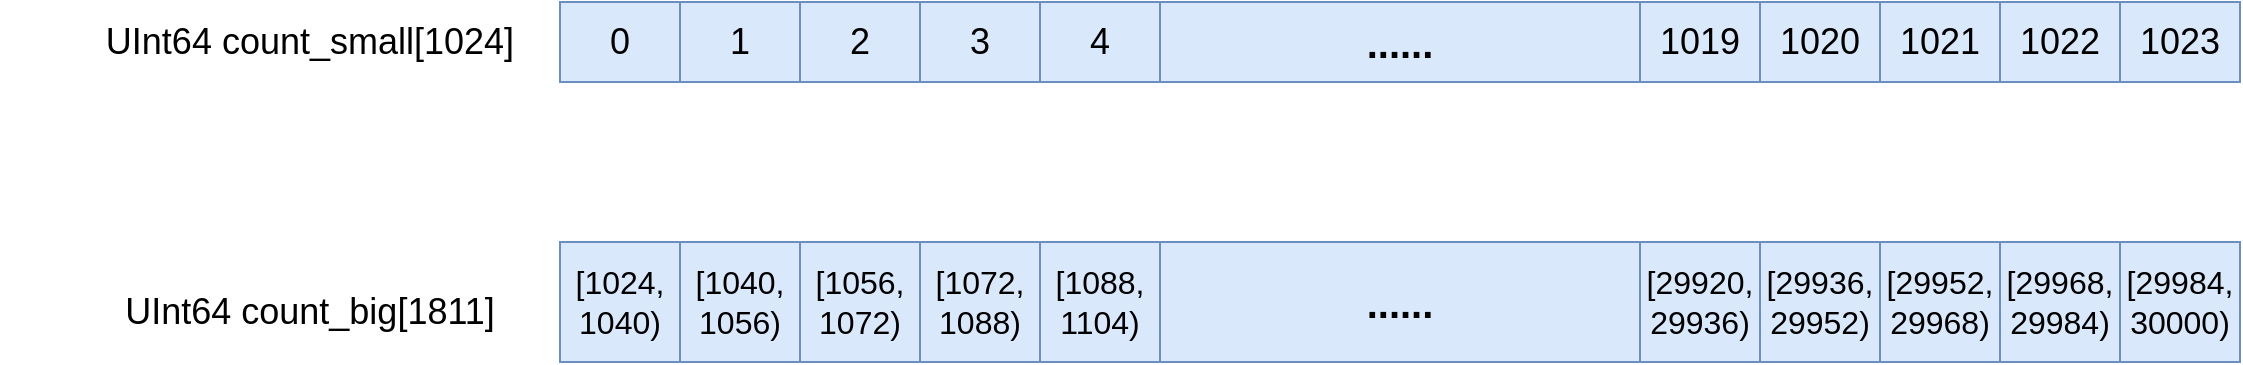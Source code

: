 <mxfile version="24.6.4" type="github">
  <diagram name="第 1 页" id="I0TlvrgMXbtS32mMWi9s">
    <mxGraphModel dx="2901" dy="1106" grid="1" gridSize="10" guides="1" tooltips="1" connect="1" arrows="1" fold="1" page="1" pageScale="1" pageWidth="827" pageHeight="1169" math="0" shadow="0">
      <root>
        <mxCell id="0" />
        <mxCell id="1" parent="0" />
        <mxCell id="h4qwHqDm6XK7RweglnqE-1" value="&lt;font style=&quot;font-size: 18px;&quot;&gt;0&lt;/font&gt;" style="rounded=0;whiteSpace=wrap;html=1;fillColor=#dae8fc;strokeColor=#6c8ebf;" vertex="1" parent="1">
          <mxGeometry x="-40" y="320" width="60" height="40" as="geometry" />
        </mxCell>
        <mxCell id="h4qwHqDm6XK7RweglnqE-2" value="&lt;font style=&quot;font-size: 18px;&quot;&gt;1&lt;/font&gt;" style="rounded=0;whiteSpace=wrap;html=1;fillColor=#dae8fc;strokeColor=#6c8ebf;" vertex="1" parent="1">
          <mxGeometry x="20" y="320" width="60" height="40" as="geometry" />
        </mxCell>
        <mxCell id="h4qwHqDm6XK7RweglnqE-3" value="&lt;font style=&quot;font-size: 18px;&quot;&gt;2&lt;/font&gt;" style="rounded=0;whiteSpace=wrap;html=1;fillColor=#dae8fc;strokeColor=#6c8ebf;" vertex="1" parent="1">
          <mxGeometry x="80" y="320" width="60" height="40" as="geometry" />
        </mxCell>
        <mxCell id="h4qwHqDm6XK7RweglnqE-4" value="&lt;font style=&quot;font-size: 18px;&quot;&gt;3&lt;/font&gt;" style="rounded=0;whiteSpace=wrap;html=1;fillColor=#dae8fc;strokeColor=#6c8ebf;" vertex="1" parent="1">
          <mxGeometry x="140" y="320" width="60" height="40" as="geometry" />
        </mxCell>
        <mxCell id="h4qwHqDm6XK7RweglnqE-5" value="&lt;font style=&quot;font-size: 18px;&quot;&gt;4&lt;/font&gt;" style="rounded=0;whiteSpace=wrap;html=1;fillColor=#dae8fc;strokeColor=#6c8ebf;" vertex="1" parent="1">
          <mxGeometry x="200" y="320" width="60" height="40" as="geometry" />
        </mxCell>
        <mxCell id="h4qwHqDm6XK7RweglnqE-8" value="&lt;b style=&quot;&quot;&gt;&lt;font style=&quot;font-size: 20px;&quot;&gt;......&lt;/font&gt;&lt;/b&gt;" style="rounded=0;whiteSpace=wrap;html=1;fillColor=#dae8fc;strokeColor=#6c8ebf;" vertex="1" parent="1">
          <mxGeometry x="260" y="320" width="240" height="40" as="geometry" />
        </mxCell>
        <mxCell id="h4qwHqDm6XK7RweglnqE-10" value="&lt;font style=&quot;font-size: 18px;&quot;&gt;1019&lt;/font&gt;" style="rounded=0;whiteSpace=wrap;html=1;fillColor=#dae8fc;strokeColor=#6c8ebf;" vertex="1" parent="1">
          <mxGeometry x="500" y="320" width="60" height="40" as="geometry" />
        </mxCell>
        <mxCell id="h4qwHqDm6XK7RweglnqE-11" value="&lt;font style=&quot;font-size: 18px;&quot;&gt;1020&lt;/font&gt;" style="rounded=0;whiteSpace=wrap;html=1;fillColor=#dae8fc;strokeColor=#6c8ebf;" vertex="1" parent="1">
          <mxGeometry x="560" y="320" width="60" height="40" as="geometry" />
        </mxCell>
        <mxCell id="h4qwHqDm6XK7RweglnqE-12" value="&lt;font style=&quot;font-size: 18px;&quot;&gt;1021&lt;/font&gt;" style="rounded=0;whiteSpace=wrap;html=1;fillColor=#dae8fc;strokeColor=#6c8ebf;" vertex="1" parent="1">
          <mxGeometry x="620" y="320" width="60" height="40" as="geometry" />
        </mxCell>
        <mxCell id="h4qwHqDm6XK7RweglnqE-13" value="&lt;font style=&quot;font-size: 18px;&quot;&gt;1022&lt;/font&gt;" style="rounded=0;whiteSpace=wrap;html=1;fillColor=#dae8fc;strokeColor=#6c8ebf;" vertex="1" parent="1">
          <mxGeometry x="680" y="320" width="60" height="40" as="geometry" />
        </mxCell>
        <mxCell id="h4qwHqDm6XK7RweglnqE-14" value="&lt;font style=&quot;font-size: 18px;&quot;&gt;1023&lt;/font&gt;" style="rounded=0;whiteSpace=wrap;html=1;fillColor=#dae8fc;strokeColor=#6c8ebf;" vertex="1" parent="1">
          <mxGeometry x="740" y="320" width="60" height="40" as="geometry" />
        </mxCell>
        <mxCell id="h4qwHqDm6XK7RweglnqE-18" value="&lt;font style=&quot;font-size: 18px;&quot;&gt;UInt64 count_small[1024]&lt;/font&gt;" style="text;html=1;align=center;verticalAlign=middle;whiteSpace=wrap;rounded=0;" vertex="1" parent="1">
          <mxGeometry x="-320" y="325" width="310" height="30" as="geometry" />
        </mxCell>
        <mxCell id="h4qwHqDm6XK7RweglnqE-19" value="&lt;font style=&quot;font-size: 18px;&quot;&gt;UInt64 count_big[1811]&lt;/font&gt;" style="text;html=1;align=center;verticalAlign=middle;whiteSpace=wrap;rounded=0;" vertex="1" parent="1">
          <mxGeometry x="-320" y="460" width="310" height="30" as="geometry" />
        </mxCell>
        <mxCell id="h4qwHqDm6XK7RweglnqE-20" value="&lt;font style=&quot;font-size: 16px;&quot;&gt;[1024,&lt;/font&gt;&lt;div&gt;&lt;font style=&quot;font-size: 16px;&quot;&gt;1040)&lt;/font&gt;&lt;/div&gt;" style="rounded=0;whiteSpace=wrap;html=1;fillColor=#dae8fc;strokeColor=#6c8ebf;" vertex="1" parent="1">
          <mxGeometry x="-40" y="440" width="60" height="60" as="geometry" />
        </mxCell>
        <mxCell id="h4qwHqDm6XK7RweglnqE-32" value="&lt;font style=&quot;font-size: 16px;&quot;&gt;[1040,&lt;/font&gt;&lt;div&gt;&lt;font style=&quot;font-size: 16px;&quot;&gt;1056)&lt;/font&gt;&lt;/div&gt;" style="rounded=0;whiteSpace=wrap;html=1;fillColor=#dae8fc;strokeColor=#6c8ebf;" vertex="1" parent="1">
          <mxGeometry x="20" y="440" width="60" height="60" as="geometry" />
        </mxCell>
        <mxCell id="h4qwHqDm6XK7RweglnqE-33" value="&lt;font style=&quot;font-size: 16px;&quot;&gt;[1056,&lt;/font&gt;&lt;div&gt;&lt;font style=&quot;font-size: 16px;&quot;&gt;1072)&lt;/font&gt;&lt;/div&gt;" style="rounded=0;whiteSpace=wrap;html=1;fillColor=#dae8fc;strokeColor=#6c8ebf;" vertex="1" parent="1">
          <mxGeometry x="80" y="440" width="60" height="60" as="geometry" />
        </mxCell>
        <mxCell id="h4qwHqDm6XK7RweglnqE-34" value="&lt;font style=&quot;font-size: 16px;&quot;&gt;[1072,&lt;/font&gt;&lt;div&gt;&lt;font style=&quot;font-size: 16px;&quot;&gt;1088)&lt;/font&gt;&lt;/div&gt;" style="rounded=0;whiteSpace=wrap;html=1;fillColor=#dae8fc;strokeColor=#6c8ebf;" vertex="1" parent="1">
          <mxGeometry x="140" y="440" width="60" height="60" as="geometry" />
        </mxCell>
        <mxCell id="h4qwHqDm6XK7RweglnqE-35" value="&lt;font style=&quot;font-size: 16px;&quot;&gt;[1088,&lt;/font&gt;&lt;div&gt;&lt;font style=&quot;font-size: 16px;&quot;&gt;1104)&lt;/font&gt;&lt;/div&gt;" style="rounded=0;whiteSpace=wrap;html=1;fillColor=#dae8fc;strokeColor=#6c8ebf;" vertex="1" parent="1">
          <mxGeometry x="200" y="440" width="60" height="60" as="geometry" />
        </mxCell>
        <mxCell id="h4qwHqDm6XK7RweglnqE-36" value="&lt;b style=&quot;&quot;&gt;&lt;font style=&quot;font-size: 20px;&quot;&gt;......&lt;/font&gt;&lt;/b&gt;" style="rounded=0;whiteSpace=wrap;html=1;fillColor=#dae8fc;strokeColor=#6c8ebf;" vertex="1" parent="1">
          <mxGeometry x="260" y="440" width="240" height="60" as="geometry" />
        </mxCell>
        <mxCell id="h4qwHqDm6XK7RweglnqE-37" value="&lt;font style=&quot;font-size: 16px;&quot;&gt;[29920,&lt;/font&gt;&lt;div&gt;&lt;font style=&quot;font-size: 16px;&quot;&gt;29936)&lt;/font&gt;&lt;/div&gt;" style="rounded=0;whiteSpace=wrap;html=1;fillColor=#dae8fc;strokeColor=#6c8ebf;" vertex="1" parent="1">
          <mxGeometry x="500" y="440" width="60" height="60" as="geometry" />
        </mxCell>
        <mxCell id="h4qwHqDm6XK7RweglnqE-38" value="&lt;font style=&quot;font-size: 16px;&quot;&gt;[29936,&lt;/font&gt;&lt;div&gt;&lt;font style=&quot;font-size: 16px;&quot;&gt;29952)&lt;/font&gt;&lt;/div&gt;" style="rounded=0;whiteSpace=wrap;html=1;fillColor=#dae8fc;strokeColor=#6c8ebf;" vertex="1" parent="1">
          <mxGeometry x="560" y="440" width="60" height="60" as="geometry" />
        </mxCell>
        <mxCell id="h4qwHqDm6XK7RweglnqE-39" value="&lt;font style=&quot;font-size: 16px;&quot;&gt;[29952,&lt;/font&gt;&lt;div&gt;&lt;font style=&quot;font-size: 16px;&quot;&gt;29968)&lt;/font&gt;&lt;/div&gt;" style="rounded=0;whiteSpace=wrap;html=1;fillColor=#dae8fc;strokeColor=#6c8ebf;" vertex="1" parent="1">
          <mxGeometry x="620" y="440" width="60" height="60" as="geometry" />
        </mxCell>
        <mxCell id="h4qwHqDm6XK7RweglnqE-40" value="&lt;font style=&quot;font-size: 16px;&quot;&gt;[29968,&lt;/font&gt;&lt;div&gt;&lt;font style=&quot;font-size: 16px;&quot;&gt;29984)&lt;/font&gt;&lt;/div&gt;" style="rounded=0;whiteSpace=wrap;html=1;fillColor=#dae8fc;strokeColor=#6c8ebf;" vertex="1" parent="1">
          <mxGeometry x="680" y="440" width="60" height="60" as="geometry" />
        </mxCell>
        <mxCell id="h4qwHqDm6XK7RweglnqE-41" value="&lt;font style=&quot;font-size: 16px;&quot;&gt;[29984,&lt;/font&gt;&lt;div&gt;&lt;font style=&quot;font-size: 16px;&quot;&gt;30000)&lt;/font&gt;&lt;/div&gt;" style="rounded=0;whiteSpace=wrap;html=1;fillColor=#dae8fc;strokeColor=#6c8ebf;" vertex="1" parent="1">
          <mxGeometry x="740" y="440" width="60" height="60" as="geometry" />
        </mxCell>
      </root>
    </mxGraphModel>
  </diagram>
</mxfile>
